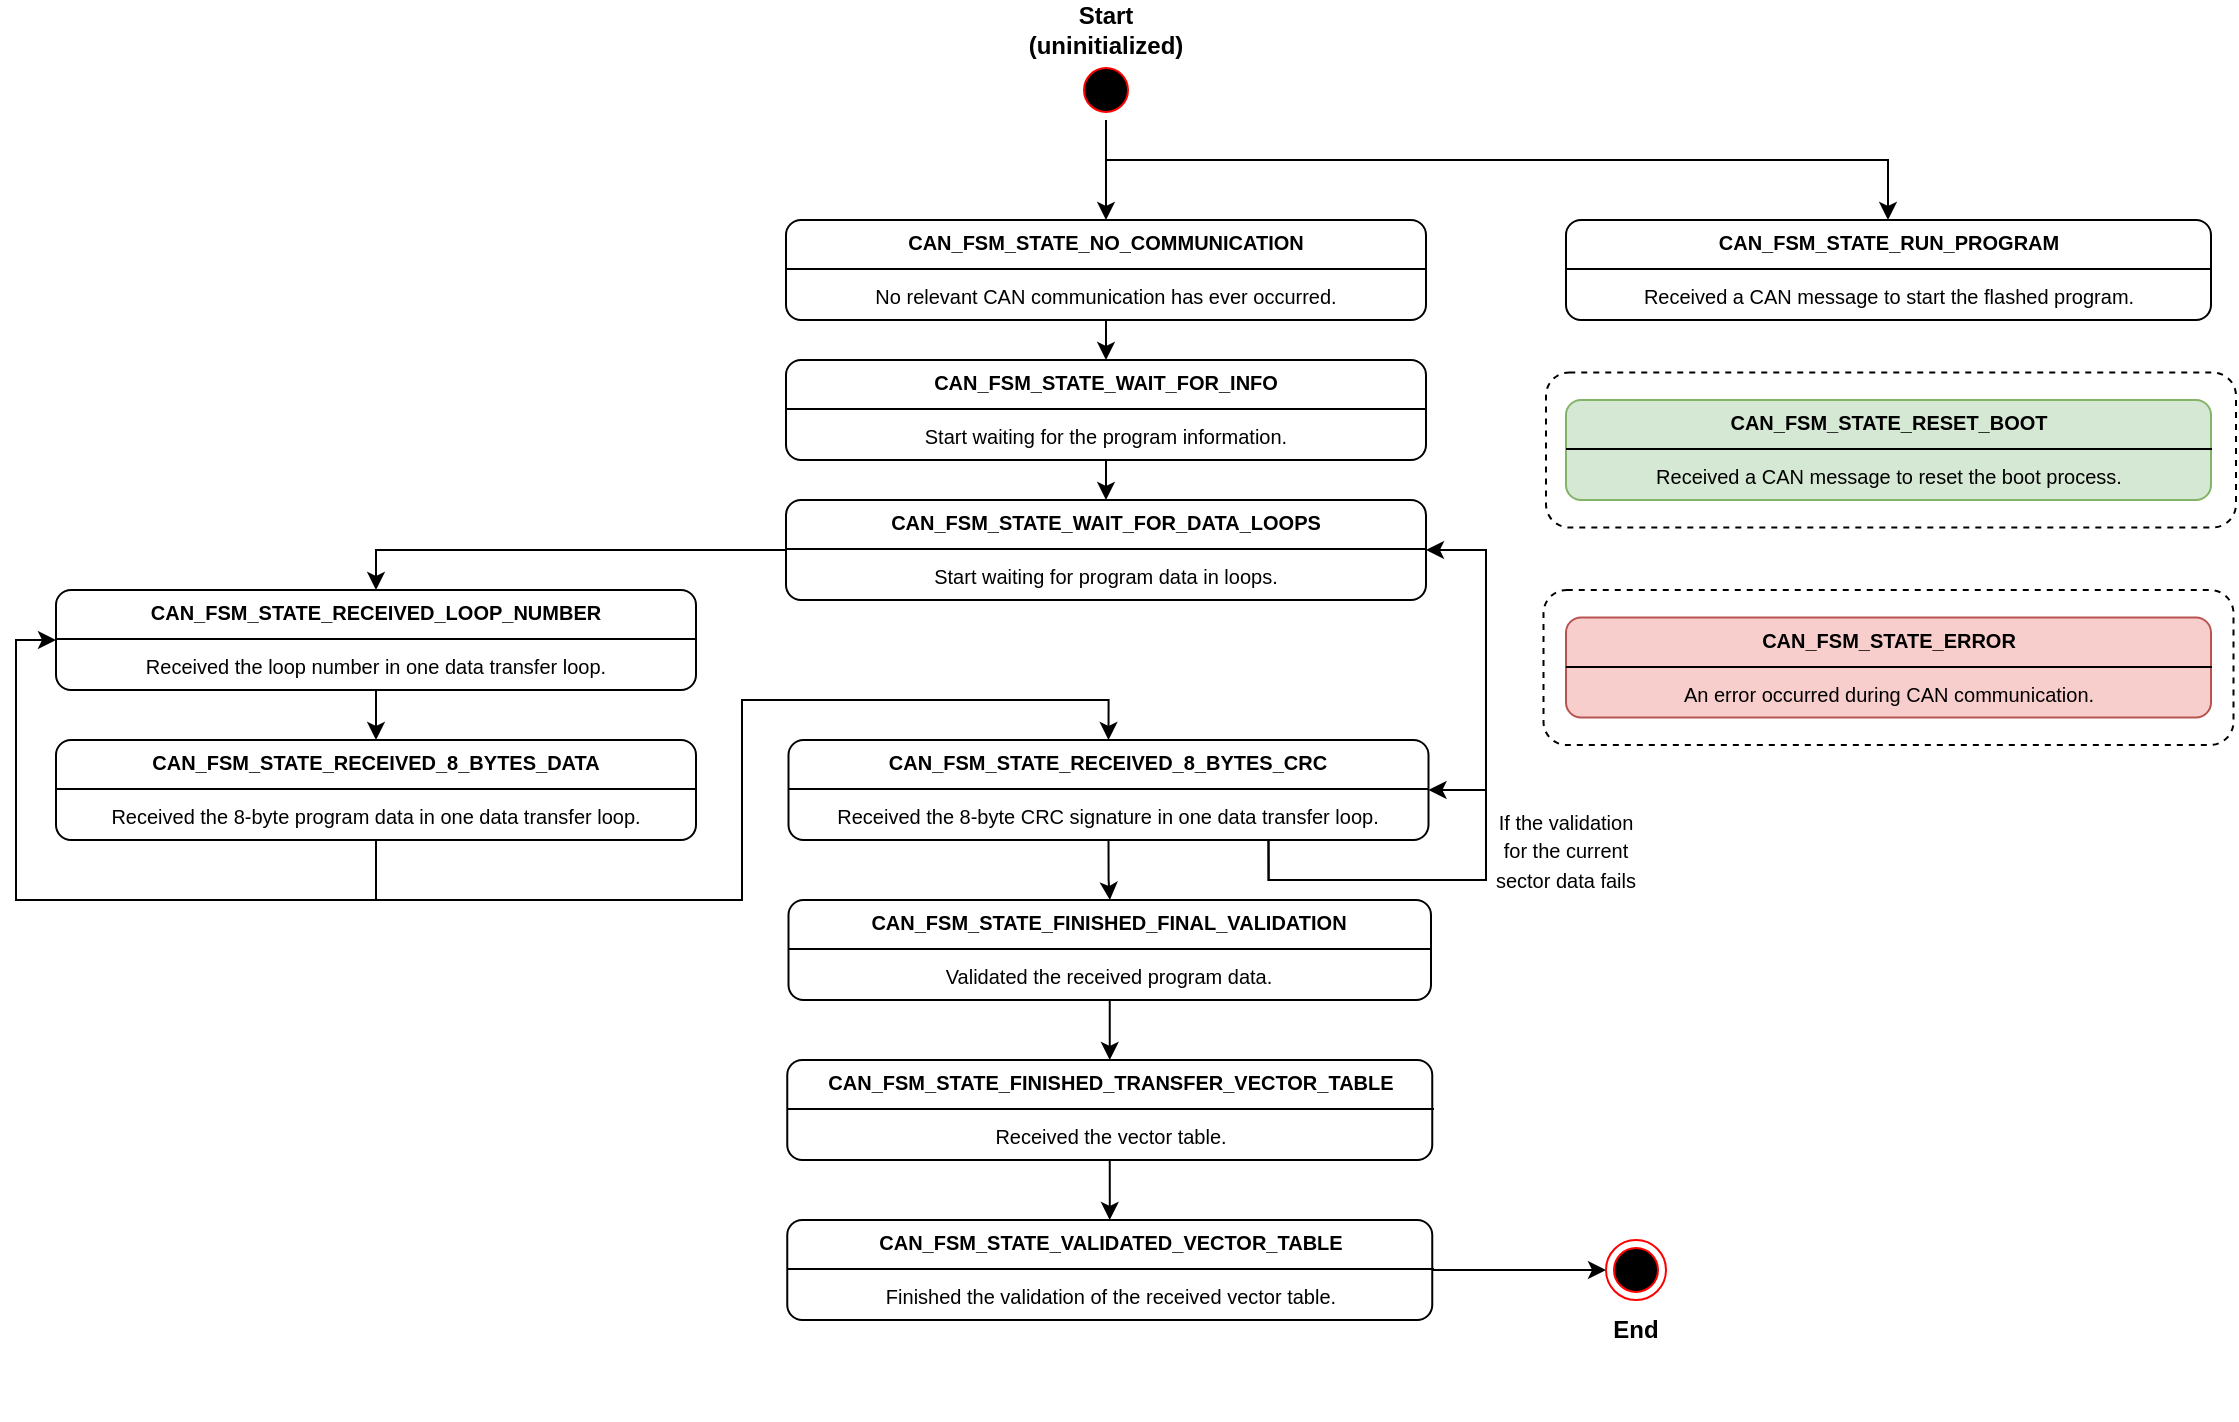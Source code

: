 <mxfile version="25.0.2">
  <diagram name="Page-1" id="rEm4B-3O66ELs0HvD85p">
    <mxGraphModel dx="1434" dy="956" grid="1" gridSize="10" guides="1" tooltips="1" connect="1" arrows="1" fold="1" page="1" pageScale="1" pageWidth="850" pageHeight="1100" math="0" shadow="0">
      <root>
        <mxCell id="0" />
        <mxCell id="1" parent="0" />
        <mxCell id="dUcWWosSyxVgg4xyaONq-1" value="" style="rounded=1;whiteSpace=wrap;html=1;dashed=1;" parent="1" vertex="1">
          <mxGeometry x="850" y="416.25" width="345" height="77.5" as="geometry" />
        </mxCell>
        <mxCell id="6D2U9YFyXp4mEBoXONha-56" value="" style="rounded=1;whiteSpace=wrap;html=1;dashed=1;" parent="1" vertex="1">
          <mxGeometry x="848.75" y="525" width="345" height="77.5" as="geometry" />
        </mxCell>
        <mxCell id="6D2U9YFyXp4mEBoXONha-5" value="" style="group" parent="1" vertex="1" connectable="0">
          <mxGeometry x="600" y="230" width="60" height="60" as="geometry" />
        </mxCell>
        <mxCell id="6D2U9YFyXp4mEBoXONha-6" value="" style="ellipse;html=1;shape=startState;fillColor=#000000;strokeColor=#ff0000;" parent="6D2U9YFyXp4mEBoXONha-5" vertex="1">
          <mxGeometry x="15" y="30" width="30" height="30" as="geometry" />
        </mxCell>
        <mxCell id="6D2U9YFyXp4mEBoXONha-7" value="&lt;b&gt;Start (uninitialized)&lt;/b&gt;" style="text;html=1;align=center;verticalAlign=middle;whiteSpace=wrap;rounded=0;" parent="6D2U9YFyXp4mEBoXONha-5" vertex="1">
          <mxGeometry width="60" height="30" as="geometry" />
        </mxCell>
        <mxCell id="6D2U9YFyXp4mEBoXONha-24" style="edgeStyle=orthogonalEdgeStyle;rounded=0;orthogonalLoop=1;jettySize=auto;html=1;exitX=0.5;exitY=1;exitDx=0;exitDy=0;entryX=0.5;entryY=0;entryDx=0;entryDy=0;" parent="1" source="6D2U9YFyXp4mEBoXONha-8" target="6D2U9YFyXp4mEBoXONha-9" edge="1">
          <mxGeometry relative="1" as="geometry" />
        </mxCell>
        <mxCell id="6D2U9YFyXp4mEBoXONha-8" value="&lt;p style=&quot;margin:0px;margin-top:4px;text-align:center;&quot;&gt;&lt;font style=&quot;font-size: 10px;&quot;&gt;&lt;b style=&quot;&quot;&gt;CAN_FSM_STATE_NO_COMMUNICATION&lt;/b&gt;&lt;br&gt;&lt;/font&gt;&lt;/p&gt;&lt;hr size=&quot;1&quot; style=&quot;border-style:solid;&quot;&gt;&lt;div style=&quot;text-align: center; height: 2px;&quot;&gt;&lt;font style=&quot;font-size: 10px;&quot;&gt;No relevant CAN communication has ever occurred.&lt;/font&gt;&lt;/div&gt;" style="verticalAlign=top;align=left;overflow=fill;html=1;whiteSpace=wrap;rounded=1;" parent="1" vertex="1">
          <mxGeometry x="470" y="340" width="320" height="50" as="geometry" />
        </mxCell>
        <mxCell id="6D2U9YFyXp4mEBoXONha-25" style="edgeStyle=orthogonalEdgeStyle;rounded=0;orthogonalLoop=1;jettySize=auto;html=1;exitX=0.5;exitY=1;exitDx=0;exitDy=0;entryX=0.5;entryY=0;entryDx=0;entryDy=0;" parent="1" source="6D2U9YFyXp4mEBoXONha-9" target="6D2U9YFyXp4mEBoXONha-10" edge="1">
          <mxGeometry relative="1" as="geometry" />
        </mxCell>
        <mxCell id="6D2U9YFyXp4mEBoXONha-9" value="&lt;p style=&quot;margin:0px;margin-top:4px;text-align:center;&quot;&gt;&lt;font style=&quot;&quot;&gt;&lt;span style=&quot;font-size: 10px;&quot;&gt;&lt;b&gt;CAN_FSM_STATE_WAIT_FOR_INFO&lt;/b&gt;&lt;/span&gt;&lt;br&gt;&lt;/font&gt;&lt;/p&gt;&lt;hr size=&quot;1&quot; style=&quot;border-style:solid;&quot;&gt;&lt;div style=&quot;text-align: center; height: 2px;&quot;&gt;&lt;font style=&quot;font-size: 10px;&quot;&gt;Start waiting for the program information.&lt;/font&gt;&lt;/div&gt;" style="verticalAlign=top;align=left;overflow=fill;html=1;whiteSpace=wrap;rounded=1;" parent="1" vertex="1">
          <mxGeometry x="470" y="410" width="320" height="50" as="geometry" />
        </mxCell>
        <mxCell id="6D2U9YFyXp4mEBoXONha-28" style="edgeStyle=orthogonalEdgeStyle;rounded=0;orthogonalLoop=1;jettySize=auto;html=1;exitX=0;exitY=0.5;exitDx=0;exitDy=0;entryX=0.5;entryY=0;entryDx=0;entryDy=0;" parent="1" source="6D2U9YFyXp4mEBoXONha-10" target="6D2U9YFyXp4mEBoXONha-11" edge="1">
          <mxGeometry relative="1" as="geometry" />
        </mxCell>
        <mxCell id="6D2U9YFyXp4mEBoXONha-10" value="&lt;p style=&quot;margin:0px;margin-top:4px;text-align:center;&quot;&gt;&lt;font style=&quot;&quot;&gt;&lt;span style=&quot;font-size: 10px;&quot;&gt;&lt;b&gt;CAN_FSM_STATE_WAIT_FOR_DATA_LOOPS&lt;/b&gt;&lt;/span&gt;&lt;br&gt;&lt;/font&gt;&lt;/p&gt;&lt;hr size=&quot;1&quot; style=&quot;border-style:solid;&quot;&gt;&lt;div style=&quot;text-align: center; height: 2px;&quot;&gt;&lt;span style=&quot;font-size: 10px;&quot;&gt;Start waiting for program data in loops.&lt;/span&gt;&lt;/div&gt;" style="verticalAlign=top;align=left;overflow=fill;html=1;whiteSpace=wrap;rounded=1;" parent="1" vertex="1">
          <mxGeometry x="470" y="480" width="320" height="50" as="geometry" />
        </mxCell>
        <mxCell id="6D2U9YFyXp4mEBoXONha-29" style="edgeStyle=orthogonalEdgeStyle;rounded=0;orthogonalLoop=1;jettySize=auto;html=1;exitX=0.5;exitY=1;exitDx=0;exitDy=0;entryX=0.5;entryY=0;entryDx=0;entryDy=0;" parent="1" source="6D2U9YFyXp4mEBoXONha-11" target="6D2U9YFyXp4mEBoXONha-12" edge="1">
          <mxGeometry relative="1" as="geometry" />
        </mxCell>
        <mxCell id="6D2U9YFyXp4mEBoXONha-11" value="&lt;p style=&quot;margin:0px;margin-top:4px;text-align:center;&quot;&gt;&lt;font style=&quot;&quot;&gt;&lt;span style=&quot;font-size: 10px;&quot;&gt;&lt;b&gt;CAN_FSM_STATE_RECEIVED_LOOP_NUMBER&lt;/b&gt;&lt;/span&gt;&lt;br&gt;&lt;/font&gt;&lt;/p&gt;&lt;hr size=&quot;1&quot; style=&quot;border-style:solid;&quot;&gt;&lt;div style=&quot;text-align: center; height: 2px;&quot;&gt;&lt;font style=&quot;font-size: 10px;&quot;&gt;Received the loop number in one data transfer loop.&lt;/font&gt;&lt;/div&gt;" style="verticalAlign=top;align=left;overflow=fill;html=1;whiteSpace=wrap;rounded=1;" parent="1" vertex="1">
          <mxGeometry x="105" y="525" width="320" height="50" as="geometry" />
        </mxCell>
        <mxCell id="6D2U9YFyXp4mEBoXONha-32" style="edgeStyle=orthogonalEdgeStyle;rounded=0;orthogonalLoop=1;jettySize=auto;html=1;exitX=0.5;exitY=1;exitDx=0;exitDy=0;entryX=0.5;entryY=0;entryDx=0;entryDy=0;" parent="1" source="6D2U9YFyXp4mEBoXONha-12" target="6D2U9YFyXp4mEBoXONha-13" edge="1">
          <mxGeometry relative="1" as="geometry">
            <Array as="points">
              <mxPoint x="265" y="680" />
              <mxPoint x="448" y="680" />
              <mxPoint x="448" y="580" />
              <mxPoint x="631" y="580" />
            </Array>
          </mxGeometry>
        </mxCell>
        <mxCell id="6D2U9YFyXp4mEBoXONha-62" style="edgeStyle=orthogonalEdgeStyle;rounded=0;orthogonalLoop=1;jettySize=auto;html=1;exitX=0.5;exitY=1;exitDx=0;exitDy=0;entryX=0;entryY=0.5;entryDx=0;entryDy=0;" parent="1" source="6D2U9YFyXp4mEBoXONha-12" target="6D2U9YFyXp4mEBoXONha-11" edge="1">
          <mxGeometry relative="1" as="geometry">
            <Array as="points">
              <mxPoint x="265" y="680" />
              <mxPoint x="85" y="680" />
              <mxPoint x="85" y="550" />
            </Array>
          </mxGeometry>
        </mxCell>
        <mxCell id="6D2U9YFyXp4mEBoXONha-12" value="&lt;p style=&quot;margin:0px;margin-top:4px;text-align:center;&quot;&gt;&lt;font style=&quot;&quot;&gt;&lt;span style=&quot;font-size: 10px;&quot;&gt;&lt;b&gt;CAN_FSM_STATE_RECEIVED_8_BYTES_DATA&lt;/b&gt;&lt;/span&gt;&lt;br&gt;&lt;/font&gt;&lt;/p&gt;&lt;hr size=&quot;1&quot; style=&quot;border-style:solid;&quot;&gt;&lt;div style=&quot;text-align: center; height: 2px;&quot;&gt;&lt;font style=&quot;font-size: 10px;&quot;&gt;Received the 8-byte program data in one data transfer loop.&lt;/font&gt;&lt;/div&gt;" style="verticalAlign=top;align=left;overflow=fill;html=1;whiteSpace=wrap;rounded=1;" parent="1" vertex="1">
          <mxGeometry x="105" y="600" width="320" height="50" as="geometry" />
        </mxCell>
        <mxCell id="6D2U9YFyXp4mEBoXONha-36" style="edgeStyle=orthogonalEdgeStyle;rounded=0;orthogonalLoop=1;jettySize=auto;html=1;exitX=0.5;exitY=1;exitDx=0;exitDy=0;" parent="1" source="6D2U9YFyXp4mEBoXONha-13" target="6D2U9YFyXp4mEBoXONha-14" edge="1">
          <mxGeometry relative="1" as="geometry" />
        </mxCell>
        <mxCell id="6D2U9YFyXp4mEBoXONha-60" style="edgeStyle=orthogonalEdgeStyle;rounded=0;orthogonalLoop=1;jettySize=auto;html=1;exitX=0.75;exitY=1;exitDx=0;exitDy=0;entryX=1;entryY=0.5;entryDx=0;entryDy=0;" parent="1" source="6D2U9YFyXp4mEBoXONha-13" target="6D2U9YFyXp4mEBoXONha-10" edge="1">
          <mxGeometry relative="1" as="geometry">
            <Array as="points">
              <mxPoint x="711" y="670" />
              <mxPoint x="820" y="670" />
              <mxPoint x="820" y="505" />
            </Array>
          </mxGeometry>
        </mxCell>
        <mxCell id="6D2U9YFyXp4mEBoXONha-13" value="&lt;p style=&quot;margin:0px;margin-top:4px;text-align:center;&quot;&gt;&lt;font style=&quot;&quot;&gt;&lt;span style=&quot;font-size: 10px;&quot;&gt;&lt;b&gt;CAN_FSM_STATE_RECEIVED_8_BYTES_CRC&lt;/b&gt;&lt;/span&gt;&lt;br&gt;&lt;/font&gt;&lt;/p&gt;&lt;hr size=&quot;1&quot; style=&quot;border-style:solid;&quot;&gt;&lt;div style=&quot;text-align: center; height: 2px;&quot;&gt;&lt;font style=&quot;font-size: 10px;&quot;&gt;Received the 8-byte CRC signature in one data transfer loop.&lt;/font&gt;&lt;/div&gt;" style="verticalAlign=top;align=left;overflow=fill;html=1;whiteSpace=wrap;rounded=1;" parent="1" vertex="1">
          <mxGeometry x="471.25" y="600" width="320" height="50" as="geometry" />
        </mxCell>
        <mxCell id="6D2U9YFyXp4mEBoXONha-35" style="edgeStyle=orthogonalEdgeStyle;rounded=0;orthogonalLoop=1;jettySize=auto;html=1;exitX=0.5;exitY=1;exitDx=0;exitDy=0;entryX=0.5;entryY=0;entryDx=0;entryDy=0;" parent="1" source="6D2U9YFyXp4mEBoXONha-14" target="6D2U9YFyXp4mEBoXONha-15" edge="1">
          <mxGeometry relative="1" as="geometry" />
        </mxCell>
        <mxCell id="6D2U9YFyXp4mEBoXONha-14" value="&lt;p style=&quot;margin:0px;margin-top:4px;text-align:center;&quot;&gt;&lt;font style=&quot;&quot;&gt;&lt;span style=&quot;font-size: 10px;&quot;&gt;&lt;b&gt;CAN_FSM_STATE_FINISHED_FINAL_VALIDATION&lt;/b&gt;&lt;/span&gt;&lt;br&gt;&lt;/font&gt;&lt;/p&gt;&lt;hr size=&quot;1&quot; style=&quot;border-style:solid;&quot;&gt;&lt;div style=&quot;text-align: center; height: 2px;&quot;&gt;&lt;span style=&quot;font-size: 10px;&quot;&gt;Validated the received program data.&lt;/span&gt;&lt;/div&gt;" style="verticalAlign=top;align=left;overflow=fill;html=1;whiteSpace=wrap;rounded=1;" parent="1" vertex="1">
          <mxGeometry x="471.25" y="680" width="321.25" height="50" as="geometry" />
        </mxCell>
        <mxCell id="6D2U9YFyXp4mEBoXONha-37" style="edgeStyle=orthogonalEdgeStyle;rounded=0;orthogonalLoop=1;jettySize=auto;html=1;exitX=0.5;exitY=1;exitDx=0;exitDy=0;" parent="1" source="6D2U9YFyXp4mEBoXONha-15" target="6D2U9YFyXp4mEBoXONha-16" edge="1">
          <mxGeometry relative="1" as="geometry" />
        </mxCell>
        <mxCell id="6D2U9YFyXp4mEBoXONha-15" value="&lt;p style=&quot;margin:0px;margin-top:4px;text-align:center;&quot;&gt;&lt;font style=&quot;&quot;&gt;&lt;span style=&quot;font-size: 10px;&quot;&gt;&lt;b&gt;CAN_FSM_STATE_FINISHED_TRANSFER_VECTOR_TABLE&lt;/b&gt;&lt;/span&gt;&lt;br&gt;&lt;/font&gt;&lt;/p&gt;&lt;hr size=&quot;1&quot; style=&quot;border-style:solid;&quot;&gt;&lt;div style=&quot;text-align: center; height: 2px;&quot;&gt;&lt;font style=&quot;font-size: 10px;&quot;&gt;Received the vector table.&lt;/font&gt;&lt;/div&gt;" style="verticalAlign=top;align=left;overflow=fill;html=1;whiteSpace=wrap;rounded=1;" parent="1" vertex="1">
          <mxGeometry x="470.63" y="760" width="322.5" height="50" as="geometry" />
        </mxCell>
        <mxCell id="6D2U9YFyXp4mEBoXONha-48" style="edgeStyle=orthogonalEdgeStyle;rounded=0;orthogonalLoop=1;jettySize=auto;html=1;exitX=1;exitY=0.5;exitDx=0;exitDy=0;" parent="1" source="6D2U9YFyXp4mEBoXONha-16" target="6D2U9YFyXp4mEBoXONha-47" edge="1">
          <mxGeometry relative="1" as="geometry" />
        </mxCell>
        <mxCell id="6D2U9YFyXp4mEBoXONha-16" value="&lt;p style=&quot;margin:0px;margin-top:4px;text-align:center;&quot;&gt;&lt;font style=&quot;&quot;&gt;&lt;span style=&quot;font-size: 10px;&quot;&gt;&lt;b&gt;CAN_FSM_STATE_VALIDATED_VECTOR_TABLE&lt;/b&gt;&lt;/span&gt;&lt;br&gt;&lt;/font&gt;&lt;/p&gt;&lt;hr size=&quot;1&quot; style=&quot;border-style:solid;&quot;&gt;&lt;div style=&quot;text-align: center; height: 2px;&quot;&gt;&lt;font style=&quot;font-size: 10px;&quot;&gt;Finished the validation of the received vector table.&lt;/font&gt;&lt;/div&gt;" style="verticalAlign=top;align=left;overflow=fill;html=1;whiteSpace=wrap;rounded=1;" parent="1" vertex="1">
          <mxGeometry x="470.63" y="840" width="322.5" height="50" as="geometry" />
        </mxCell>
        <mxCell id="6D2U9YFyXp4mEBoXONha-17" value="&lt;p style=&quot;margin:0px;margin-top:4px;text-align:center;&quot;&gt;&lt;font style=&quot;&quot;&gt;&lt;span style=&quot;font-size: 10px;&quot;&gt;&lt;b&gt;CAN_FSM_STATE_ERROR&lt;/b&gt;&lt;/span&gt;&lt;br&gt;&lt;/font&gt;&lt;/p&gt;&lt;hr size=&quot;1&quot; style=&quot;border-style:solid;&quot;&gt;&lt;div style=&quot;text-align: center; height: 2px;&quot;&gt;&lt;font style=&quot;font-size: 10px;&quot;&gt;An error occurred during CAN communication.&lt;/font&gt;&lt;/div&gt;" style="verticalAlign=top;align=left;overflow=fill;html=1;whiteSpace=wrap;rounded=1;fillColor=#f8cecc;strokeColor=#b85450;" parent="1" vertex="1">
          <mxGeometry x="860" y="538.75" width="322.5" height="50" as="geometry" />
        </mxCell>
        <mxCell id="6D2U9YFyXp4mEBoXONha-18" value="&lt;p style=&quot;margin:0px;margin-top:4px;text-align:center;&quot;&gt;&lt;font style=&quot;&quot;&gt;&lt;span style=&quot;font-size: 10px;&quot;&gt;&lt;b&gt;CAN_FSM_STATE_RUN_PROGRAM&lt;/b&gt;&lt;/span&gt;&lt;br&gt;&lt;/font&gt;&lt;/p&gt;&lt;hr size=&quot;1&quot; style=&quot;border-style:solid;&quot;&gt;&lt;div style=&quot;text-align: center; height: 2px;&quot;&gt;&lt;font style=&quot;font-size: 10px;&quot;&gt;Received a CAN message to start the flashed program.&lt;/font&gt;&lt;/div&gt;" style="verticalAlign=top;align=left;overflow=fill;html=1;whiteSpace=wrap;rounded=1;" parent="1" vertex="1">
          <mxGeometry x="860" y="340" width="322.5" height="50" as="geometry" />
        </mxCell>
        <mxCell id="6D2U9YFyXp4mEBoXONha-19" value="&lt;p style=&quot;margin:0px;margin-top:4px;text-align:center;&quot;&gt;&lt;font style=&quot;&quot;&gt;&lt;span style=&quot;font-size: 10px;&quot;&gt;&lt;b&gt;CAN_FSM_STATE_RESET_BOOT&lt;/b&gt;&lt;/span&gt;&lt;br&gt;&lt;/font&gt;&lt;/p&gt;&lt;hr size=&quot;1&quot; style=&quot;border-style:solid;&quot;&gt;&lt;div style=&quot;text-align: center; height: 2px;&quot;&gt;&lt;font style=&quot;font-size: 10px;&quot;&gt;Received a CAN message to reset the boot process.&lt;/font&gt;&lt;/div&gt;" style="verticalAlign=top;align=left;overflow=fill;html=1;whiteSpace=wrap;rounded=1;fillColor=#d5e8d4;strokeColor=#82b366;" parent="1" vertex="1">
          <mxGeometry x="860" y="430" width="322.5" height="50" as="geometry" />
        </mxCell>
        <mxCell id="6D2U9YFyXp4mEBoXONha-23" style="edgeStyle=orthogonalEdgeStyle;rounded=0;orthogonalLoop=1;jettySize=auto;html=1;exitX=0.5;exitY=1;exitDx=0;exitDy=0;entryX=0.5;entryY=0;entryDx=0;entryDy=0;" parent="1" source="6D2U9YFyXp4mEBoXONha-6" target="6D2U9YFyXp4mEBoXONha-8" edge="1">
          <mxGeometry relative="1" as="geometry" />
        </mxCell>
        <mxCell id="6D2U9YFyXp4mEBoXONha-44" style="edgeStyle=orthogonalEdgeStyle;rounded=0;orthogonalLoop=1;jettySize=auto;html=1;" parent="1" source="6D2U9YFyXp4mEBoXONha-6" target="6D2U9YFyXp4mEBoXONha-18" edge="1">
          <mxGeometry relative="1" as="geometry">
            <Array as="points">
              <mxPoint x="630" y="310" />
              <mxPoint x="1021" y="310" />
            </Array>
          </mxGeometry>
        </mxCell>
        <mxCell id="6D2U9YFyXp4mEBoXONha-47" value="" style="ellipse;html=1;shape=endState;fillColor=#000000;strokeColor=#ff0000;" parent="1" vertex="1">
          <mxGeometry x="880" y="850" width="30" height="30" as="geometry" />
        </mxCell>
        <mxCell id="6D2U9YFyXp4mEBoXONha-49" value="" style="group" parent="1" vertex="1" connectable="0">
          <mxGeometry x="865" y="880" width="60" height="60" as="geometry" />
        </mxCell>
        <mxCell id="6D2U9YFyXp4mEBoXONha-51" value="&lt;b&gt;End&lt;/b&gt;" style="text;html=1;align=center;verticalAlign=middle;whiteSpace=wrap;rounded=0;" parent="6D2U9YFyXp4mEBoXONha-49" vertex="1">
          <mxGeometry width="60" height="30" as="geometry" />
        </mxCell>
        <mxCell id="6D2U9YFyXp4mEBoXONha-57" value="&lt;font style=&quot;font-size: 10px;&quot;&gt;If the validation for the current sector data fails&lt;/font&gt;" style="text;html=1;align=center;verticalAlign=middle;whiteSpace=wrap;rounded=0;" parent="1" vertex="1">
          <mxGeometry x="820" y="640" width="80" height="30" as="geometry" />
        </mxCell>
        <mxCell id="6D2U9YFyXp4mEBoXONha-59" style="edgeStyle=orthogonalEdgeStyle;rounded=0;orthogonalLoop=1;jettySize=auto;html=1;exitX=0.75;exitY=1;exitDx=0;exitDy=0;entryX=1;entryY=0.5;entryDx=0;entryDy=0;" parent="1" source="6D2U9YFyXp4mEBoXONha-13" target="6D2U9YFyXp4mEBoXONha-13" edge="1">
          <mxGeometry relative="1" as="geometry">
            <Array as="points">
              <mxPoint x="711" y="670" />
              <mxPoint x="820" y="670" />
              <mxPoint x="820" y="625" />
            </Array>
          </mxGeometry>
        </mxCell>
      </root>
    </mxGraphModel>
  </diagram>
</mxfile>
